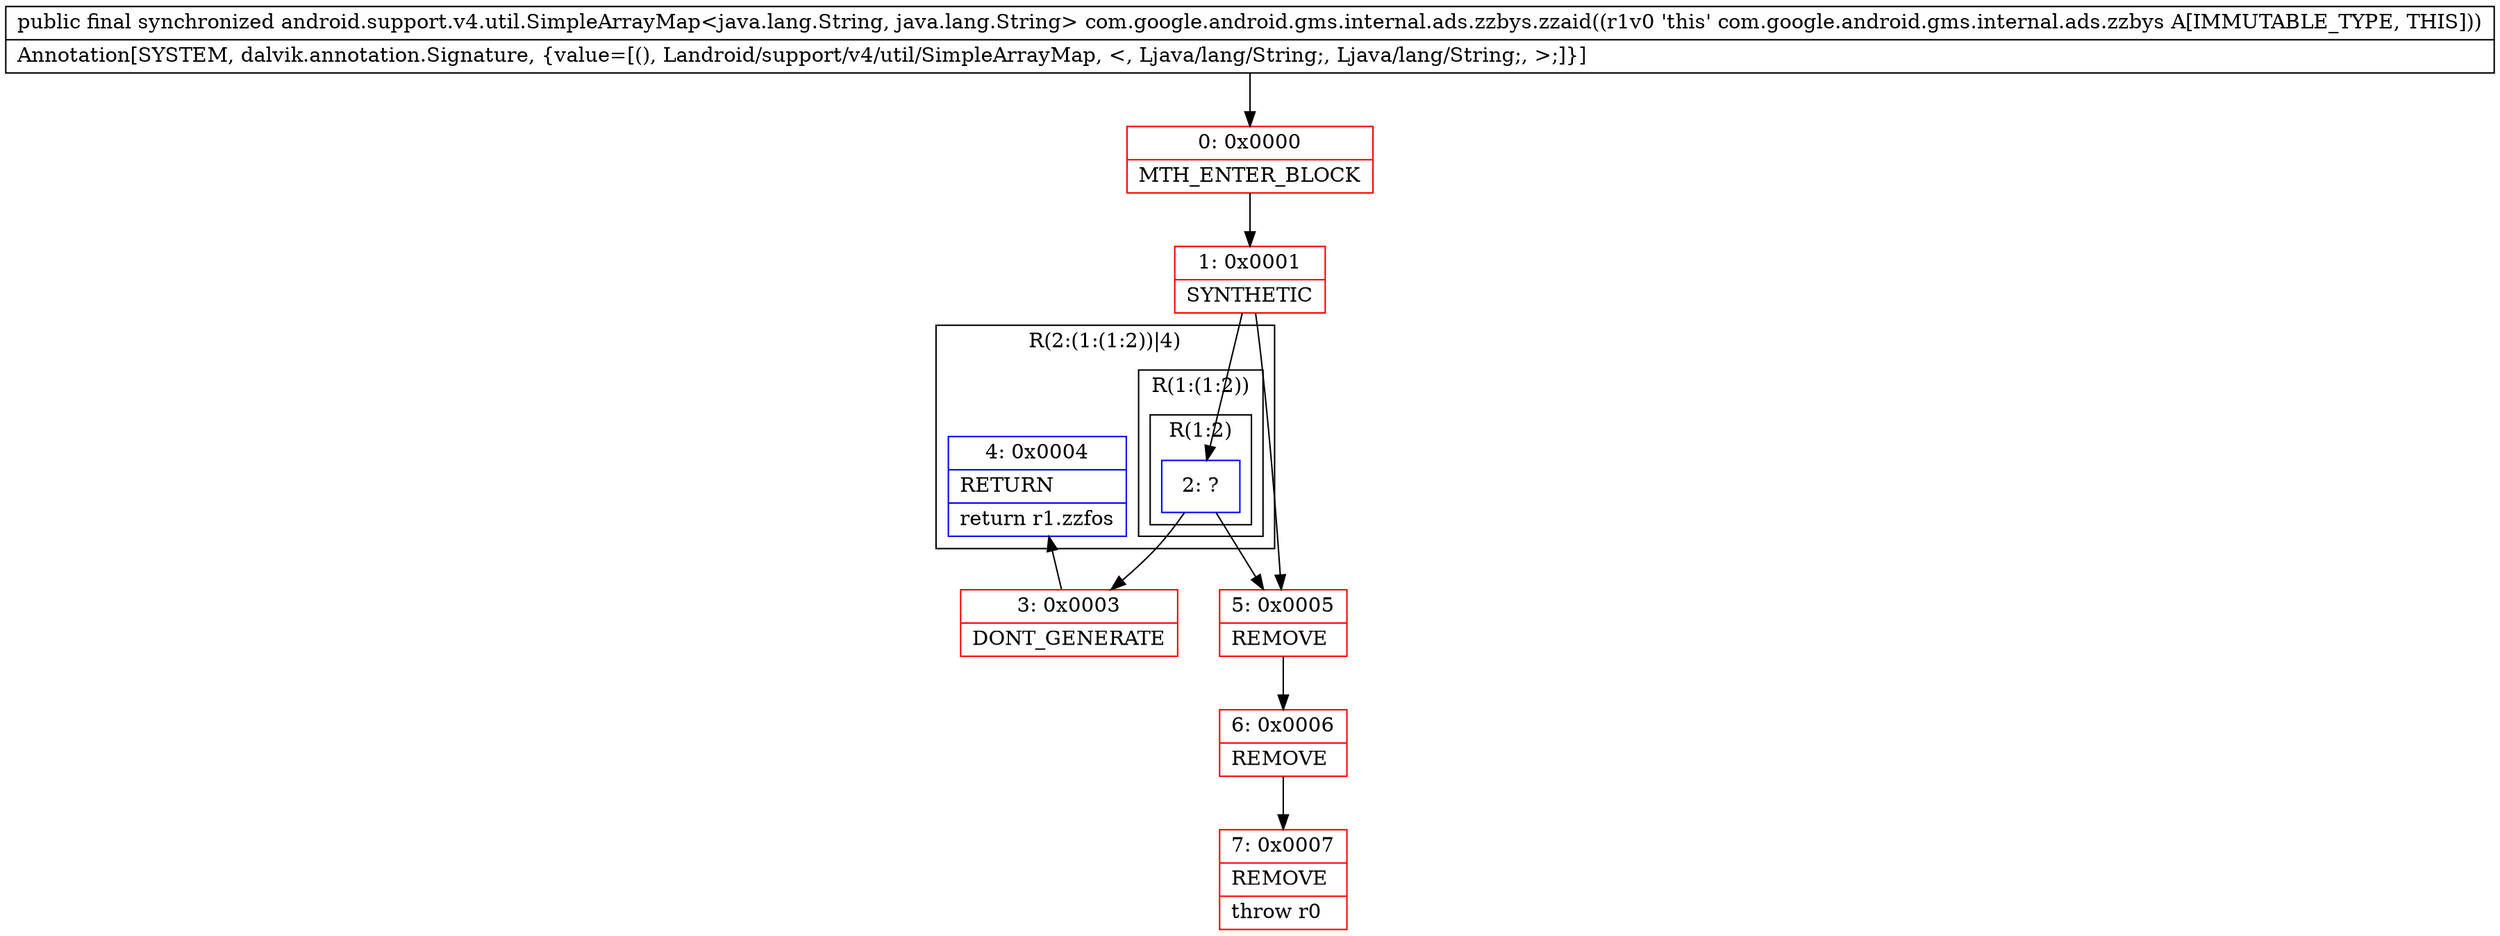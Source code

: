 digraph "CFG forcom.google.android.gms.internal.ads.zzbys.zzaid()Landroid\/support\/v4\/util\/SimpleArrayMap;" {
subgraph cluster_Region_464905016 {
label = "R(2:(1:(1:2))|4)";
node [shape=record,color=blue];
subgraph cluster_Region_933458399 {
label = "R(1:(1:2))";
node [shape=record,color=blue];
subgraph cluster_Region_1224177609 {
label = "R(1:2)";
node [shape=record,color=blue];
Node_2 [shape=record,label="{2\:\ ?}"];
}
}
Node_4 [shape=record,label="{4\:\ 0x0004|RETURN\l|return r1.zzfos\l}"];
}
Node_0 [shape=record,color=red,label="{0\:\ 0x0000|MTH_ENTER_BLOCK\l}"];
Node_1 [shape=record,color=red,label="{1\:\ 0x0001|SYNTHETIC\l}"];
Node_3 [shape=record,color=red,label="{3\:\ 0x0003|DONT_GENERATE\l}"];
Node_5 [shape=record,color=red,label="{5\:\ 0x0005|REMOVE\l}"];
Node_6 [shape=record,color=red,label="{6\:\ 0x0006|REMOVE\l}"];
Node_7 [shape=record,color=red,label="{7\:\ 0x0007|REMOVE\l|throw r0\l}"];
MethodNode[shape=record,label="{public final synchronized android.support.v4.util.SimpleArrayMap\<java.lang.String, java.lang.String\> com.google.android.gms.internal.ads.zzbys.zzaid((r1v0 'this' com.google.android.gms.internal.ads.zzbys A[IMMUTABLE_TYPE, THIS]))  | Annotation[SYSTEM, dalvik.annotation.Signature, \{value=[(), Landroid\/support\/v4\/util\/SimpleArrayMap, \<, Ljava\/lang\/String;, Ljava\/lang\/String;, \>;]\}]\l}"];
MethodNode -> Node_0;
Node_2 -> Node_3;
Node_2 -> Node_5;
Node_0 -> Node_1;
Node_1 -> Node_2;
Node_1 -> Node_5;
Node_3 -> Node_4;
Node_5 -> Node_6;
Node_6 -> Node_7;
}

